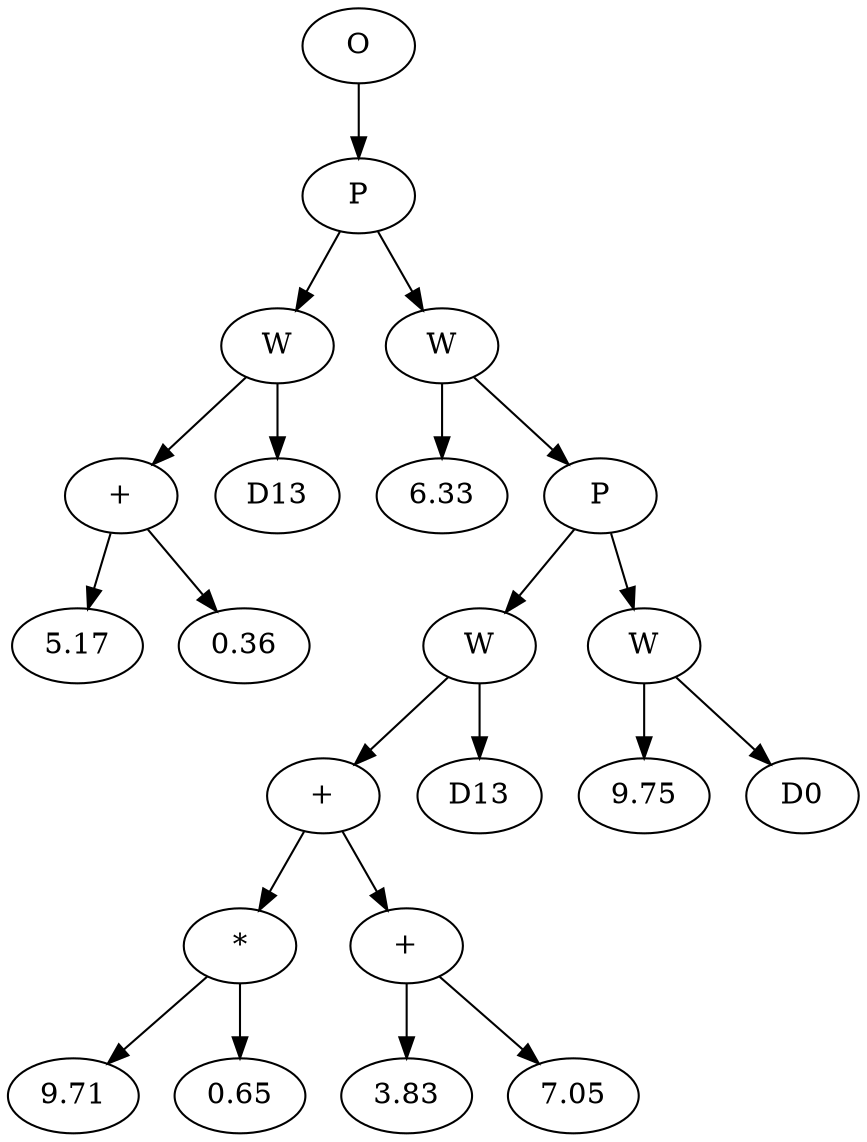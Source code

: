 // Tree
digraph {
	32710541 [label=O]
	32710542 [label=P]
	32710541 -> 32710542
	32710543 [label=W]
	32710542 -> 32710543
	32710544 [label="+"]
	32710543 -> 32710544
	32710545 [label=5.17]
	32710544 -> 32710545
	32710546 [label=0.36]
	32710544 -> 32710546
	32710547 [label=D13]
	32710543 -> 32710547
	32710548 [label=W]
	32710542 -> 32710548
	32710549 [label=6.33]
	32710548 -> 32710549
	32710550 [label=P]
	32710548 -> 32710550
	32710551 [label=W]
	32710550 -> 32710551
	32710552 [label="+"]
	32710551 -> 32710552
	32710553 [label="*"]
	32710552 -> 32710553
	32710554 [label=9.71]
	32710553 -> 32710554
	32710555 [label=0.65]
	32710553 -> 32710555
	32710556 [label="+"]
	32710552 -> 32710556
	32710557 [label=3.83]
	32710556 -> 32710557
	32710558 [label=7.05]
	32710556 -> 32710558
	32710559 [label=D13]
	32710551 -> 32710559
	32710560 [label=W]
	32710550 -> 32710560
	32710561 [label=9.75]
	32710560 -> 32710561
	32710562 [label=D0]
	32710560 -> 32710562
}
